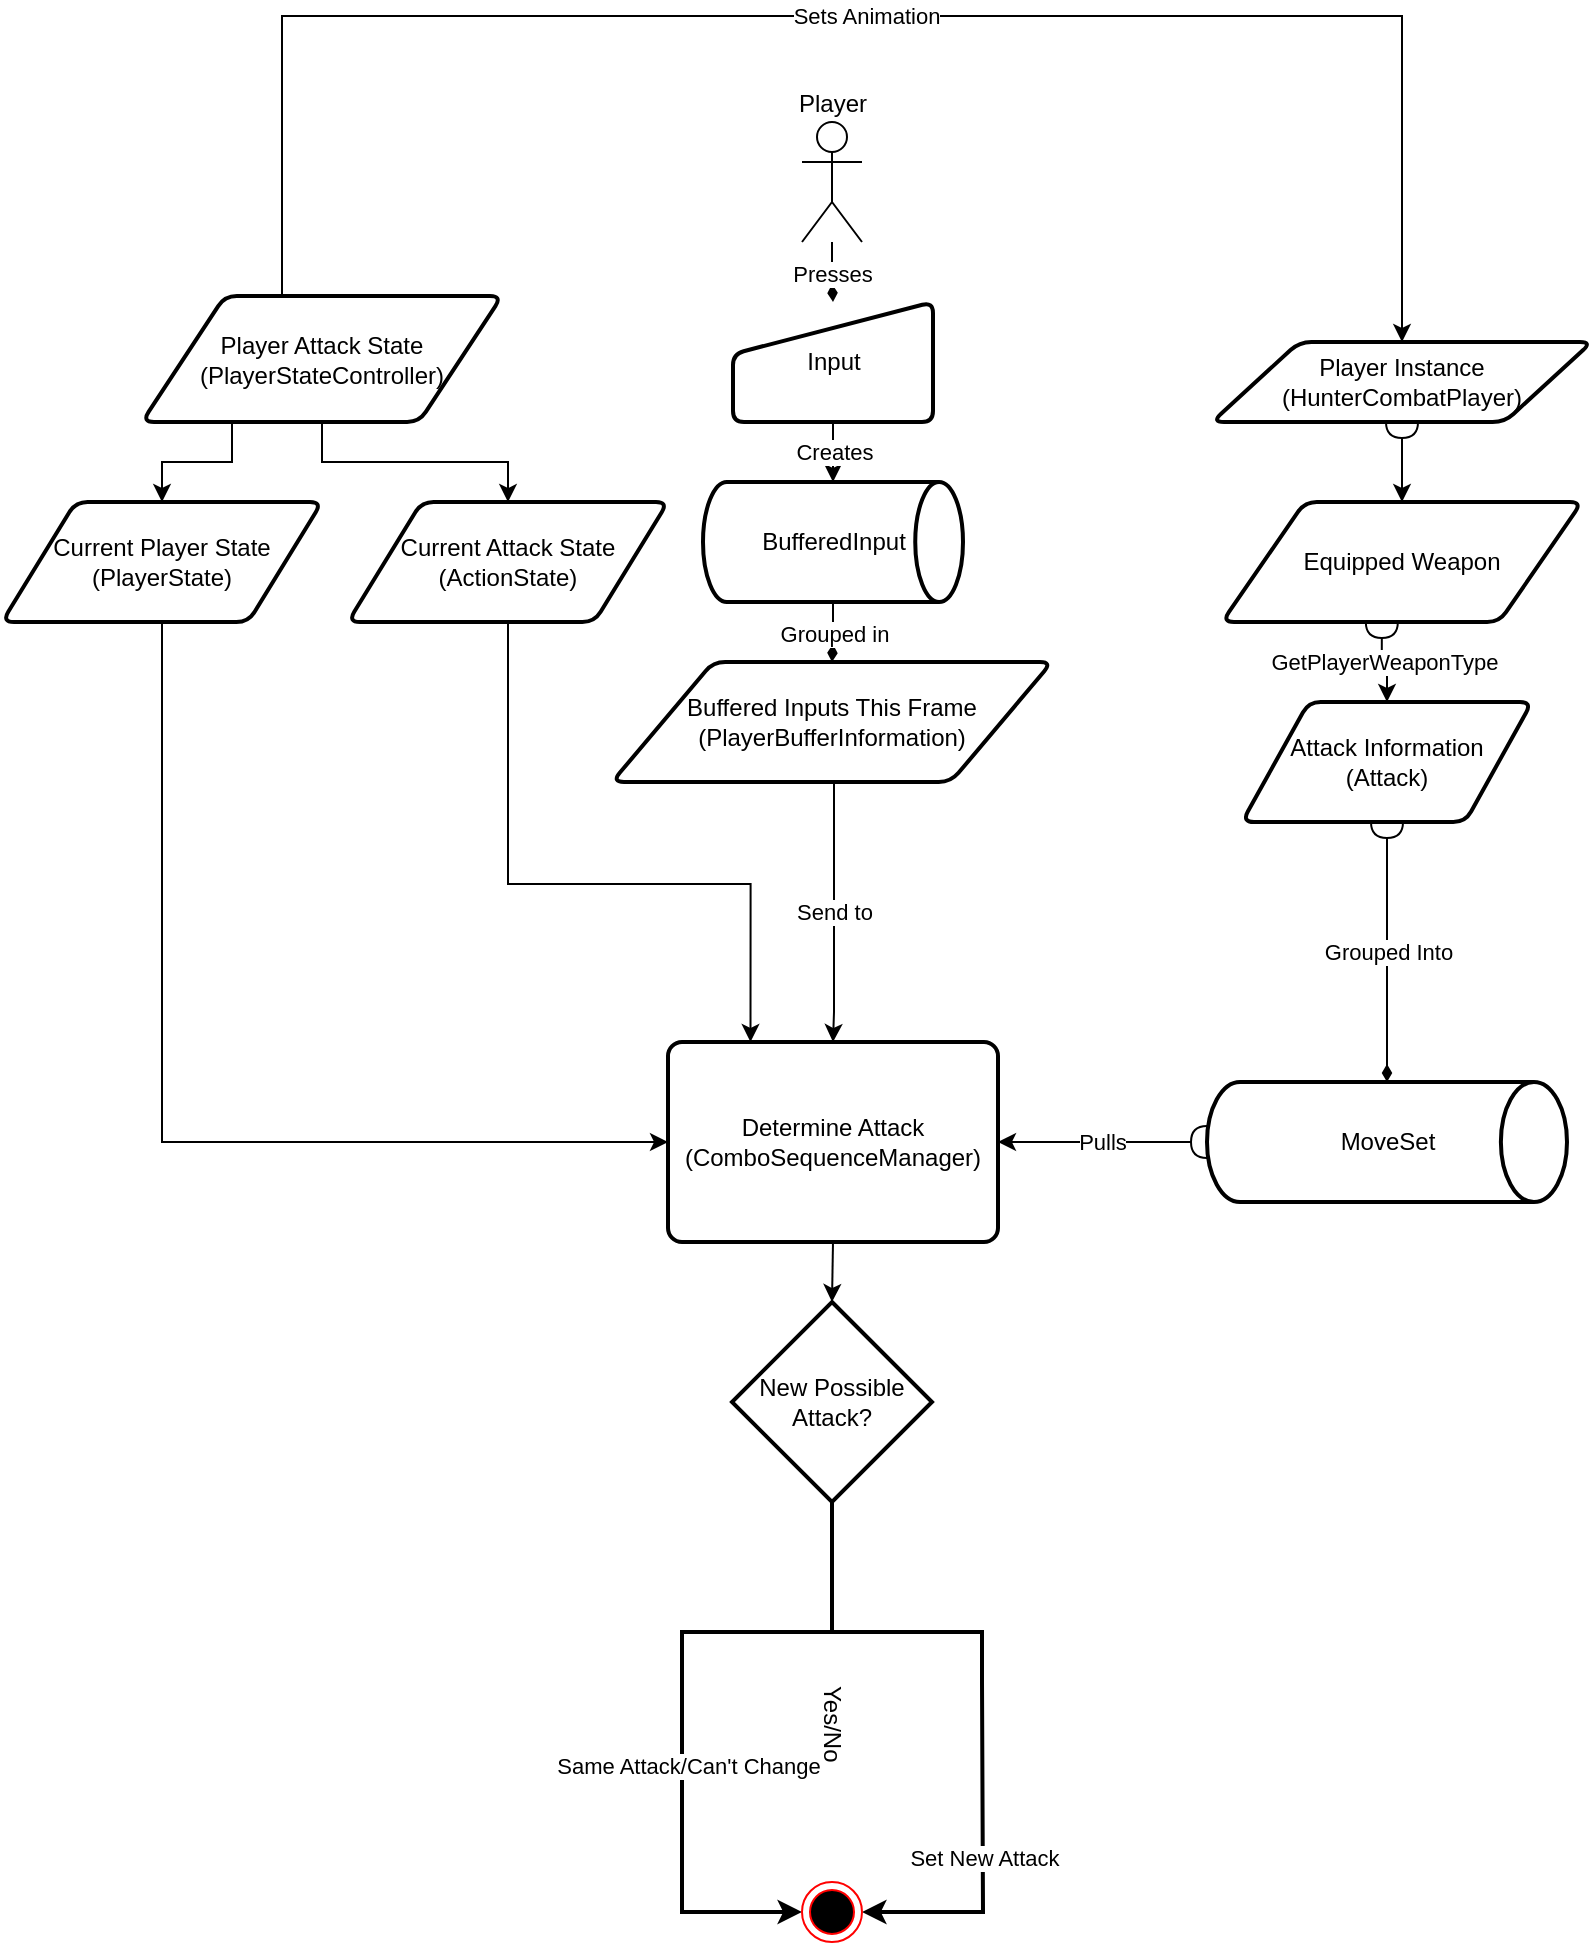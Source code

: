 <mxfile version="14.4.8" type="device"><diagram id="UyXl4t8kCccTHeGMWQIS" name="Page-1"><mxGraphModel dx="1422" dy="766" grid="1" gridSize="10" guides="1" tooltips="1" connect="1" arrows="1" fold="1" page="1" pageScale="1" pageWidth="850" pageHeight="1100" math="0" shadow="0"><root><mxCell id="0"/><mxCell id="1" parent="0"/><mxCell id="UzTUSoBMRouSCwVCAfXn-3" value="Presses" style="edgeStyle=orthogonalEdgeStyle;rounded=0;orthogonalLoop=1;jettySize=auto;html=1;entryX=0.5;entryY=0;entryDx=0;entryDy=0;endArrow=diamondThin;endFill=1;" parent="1" source="UzTUSoBMRouSCwVCAfXn-1" target="UzTUSoBMRouSCwVCAfXn-4" edge="1"><mxGeometry relative="1" as="geometry"><mxPoint x="425" y="323" as="targetPoint"/></mxGeometry></mxCell><mxCell id="UzTUSoBMRouSCwVCAfXn-1" value="Player" style="shape=umlActor;verticalLabelPosition=top;verticalAlign=bottom;html=1;outlineConnect=0;labelPosition=center;align=center;" parent="1" vertex="1"><mxGeometry x="410" y="173" width="30" height="60" as="geometry"/></mxCell><mxCell id="UzTUSoBMRouSCwVCAfXn-12" value="Creates" style="edgeStyle=orthogonalEdgeStyle;rounded=0;orthogonalLoop=1;jettySize=auto;html=1;entryX=0.5;entryY=0;entryDx=0;entryDy=0;" parent="1" source="UzTUSoBMRouSCwVCAfXn-4" target="UzTUSoBMRouSCwVCAfXn-9" edge="1"><mxGeometry relative="1" as="geometry"/></mxCell><mxCell id="UzTUSoBMRouSCwVCAfXn-4" value="Input" style="html=1;strokeWidth=2;shape=manualInput;whiteSpace=wrap;rounded=1;size=26;arcSize=11;" parent="1" vertex="1"><mxGeometry x="375.5" y="263" width="100" height="60" as="geometry"/></mxCell><mxCell id="jiflm_5ppqm-BEZB51xc-7" value="GetPlayerWeaponType" style="edgeStyle=orthogonalEdgeStyle;rounded=0;orthogonalLoop=1;jettySize=auto;html=1;entryX=0.5;entryY=0;entryDx=0;entryDy=0;startArrow=halfCircle;startFill=0;endArrow=classic;endFill=1;exitX=0.444;exitY=1;exitDx=0;exitDy=0;exitPerimeter=0;" parent="1" source="UzTUSoBMRouSCwVCAfXn-5" target="UzTUSoBMRouSCwVCAfXn-18" edge="1"><mxGeometry relative="1" as="geometry"/></mxCell><mxCell id="jiflm_5ppqm-BEZB51xc-8" style="edgeStyle=orthogonalEdgeStyle;rounded=0;orthogonalLoop=1;jettySize=auto;html=1;entryX=0.5;entryY=1;entryDx=0;entryDy=0;startArrow=classic;startFill=1;endArrow=halfCircle;endFill=0;exitX=0.5;exitY=0;exitDx=0;exitDy=0;" parent="1" source="UzTUSoBMRouSCwVCAfXn-5" target="UzTUSoBMRouSCwVCAfXn-20" edge="1"><mxGeometry relative="1" as="geometry"><Array as="points"><mxPoint x="710" y="343"/><mxPoint x="710" y="343"/></Array></mxGeometry></mxCell><mxCell id="UzTUSoBMRouSCwVCAfXn-5" value="Equipped Weapon" style="shape=parallelogram;html=1;strokeWidth=2;perimeter=parallelogramPerimeter;whiteSpace=wrap;rounded=1;arcSize=12;size=0.23;" parent="1" vertex="1"><mxGeometry x="620" y="363" width="180" height="60" as="geometry"/></mxCell><mxCell id="jiflm_5ppqm-BEZB51xc-10" value="Pulls" style="edgeStyle=orthogonalEdgeStyle;rounded=0;orthogonalLoop=1;jettySize=auto;html=1;entryX=1;entryY=0.5;entryDx=0;entryDy=0;startArrow=halfCircle;startFill=0;endArrow=classic;endFill=1;" parent="1" source="UzTUSoBMRouSCwVCAfXn-7" target="UzTUSoBMRouSCwVCAfXn-10" edge="1"><mxGeometry relative="1" as="geometry"/></mxCell><mxCell id="UzTUSoBMRouSCwVCAfXn-7" value="MoveSet" style="strokeWidth=2;html=1;shape=mxgraph.flowchart.direct_data;whiteSpace=wrap;" parent="1" vertex="1"><mxGeometry x="612.5" y="653" width="180" height="60" as="geometry"/></mxCell><mxCell id="UzTUSoBMRouSCwVCAfXn-16" value="Grouped in" style="edgeStyle=orthogonalEdgeStyle;rounded=0;orthogonalLoop=1;jettySize=auto;html=1;entryX=0.5;entryY=0;entryDx=0;entryDy=0;endArrow=diamondThin;endFill=1;" parent="1" source="UzTUSoBMRouSCwVCAfXn-9" target="UzTUSoBMRouSCwVCAfXn-15" edge="1"><mxGeometry relative="1" as="geometry"/></mxCell><mxCell id="UzTUSoBMRouSCwVCAfXn-9" value="BufferedInput" style="strokeWidth=2;html=1;shape=mxgraph.flowchart.direct_data;whiteSpace=wrap;fontFamily=Helvetica;fontSize=12;fontColor=#000000;align=center;strokeColor=#000000;fillColor=#ffffff;" parent="1" vertex="1"><mxGeometry x="360.5" y="353" width="130" height="60" as="geometry"/></mxCell><mxCell id="jiflm_5ppqm-BEZB51xc-11" style="edgeStyle=orthogonalEdgeStyle;rounded=0;orthogonalLoop=1;jettySize=auto;html=1;exitX=0.5;exitY=1;exitDx=0;exitDy=0;entryX=0.5;entryY=0;entryDx=0;entryDy=0;entryPerimeter=0;startArrow=none;startFill=0;endArrow=classic;endFill=1;" parent="1" source="UzTUSoBMRouSCwVCAfXn-10" target="N3lS1sZ4nOtNhwNfVB4f-3" edge="1"><mxGeometry relative="1" as="geometry"><mxPoint x="425" y="763" as="targetPoint"/></mxGeometry></mxCell><mxCell id="UzTUSoBMRouSCwVCAfXn-10" value="Determine Attack&lt;br&gt;(ComboSequenceManager)" style="rounded=1;whiteSpace=wrap;html=1;absoluteArcSize=1;arcSize=14;strokeWidth=2;" parent="1" vertex="1"><mxGeometry x="343" y="633" width="165" height="100" as="geometry"/></mxCell><mxCell id="AIsfiOefqGt4_-FBd95e-9" value="Sets Animation" style="edgeStyle=orthogonalEdgeStyle;rounded=0;orthogonalLoop=1;jettySize=auto;html=1;endArrow=classic;endFill=1;strokeWidth=1;entryX=0.5;entryY=0;entryDx=0;entryDy=0;" parent="1" source="UzTUSoBMRouSCwVCAfXn-14" target="UzTUSoBMRouSCwVCAfXn-20" edge="1"><mxGeometry relative="1" as="geometry"><mxPoint x="170" y="70" as="targetPoint"/><Array as="points"><mxPoint x="150" y="120"/><mxPoint x="710" y="120"/></Array></mxGeometry></mxCell><mxCell id="AIsfiOefqGt4_-FBd95e-11" style="edgeStyle=orthogonalEdgeStyle;rounded=0;orthogonalLoop=1;jettySize=auto;html=1;entryX=0.5;entryY=0;entryDx=0;entryDy=0;endArrow=classic;endFill=1;strokeWidth=1;exitX=0.25;exitY=1;exitDx=0;exitDy=0;" parent="1" source="UzTUSoBMRouSCwVCAfXn-14" target="AIsfiOefqGt4_-FBd95e-2" edge="1"><mxGeometry relative="1" as="geometry"/></mxCell><mxCell id="AIsfiOefqGt4_-FBd95e-15" style="edgeStyle=orthogonalEdgeStyle;rounded=0;orthogonalLoop=1;jettySize=auto;html=1;entryX=0.5;entryY=0;entryDx=0;entryDy=0;startArrow=none;startFill=0;endArrow=classic;endFill=1;strokeWidth=1;" parent="1" source="UzTUSoBMRouSCwVCAfXn-14" target="jiflm_5ppqm-BEZB51xc-26" edge="1"><mxGeometry relative="1" as="geometry"/></mxCell><mxCell id="UzTUSoBMRouSCwVCAfXn-14" value="Player Attack State&lt;br&gt;(PlayerStateController)" style="shape=parallelogram;html=1;strokeWidth=2;perimeter=parallelogramPerimeter;whiteSpace=wrap;rounded=1;arcSize=12;size=0.23;" parent="1" vertex="1"><mxGeometry x="80" y="260" width="180" height="63" as="geometry"/></mxCell><mxCell id="UzTUSoBMRouSCwVCAfXn-15" value="Buffered Inputs This Frame&lt;br&gt;(PlayerBufferInformation)" style="shape=parallelogram;html=1;strokeWidth=2;perimeter=parallelogramPerimeter;whiteSpace=wrap;rounded=1;arcSize=12;size=0.23;" parent="1" vertex="1"><mxGeometry x="315" y="443" width="220" height="60" as="geometry"/></mxCell><mxCell id="jiflm_5ppqm-BEZB51xc-6" value="Grouped Into" style="edgeStyle=orthogonalEdgeStyle;rounded=0;orthogonalLoop=1;jettySize=auto;html=1;entryX=0.5;entryY=0;entryDx=0;entryDy=0;entryPerimeter=0;startArrow=halfCircle;startFill=0;endArrow=diamondThin;endFill=1;exitX=0.5;exitY=1;exitDx=0;exitDy=0;" parent="1" source="UzTUSoBMRouSCwVCAfXn-18" target="UzTUSoBMRouSCwVCAfXn-7" edge="1"><mxGeometry relative="1" as="geometry"/></mxCell><mxCell id="UzTUSoBMRouSCwVCAfXn-18" value="Attack Information&lt;br&gt;(Attack)" style="shape=parallelogram;html=1;strokeWidth=2;perimeter=parallelogramPerimeter;whiteSpace=wrap;rounded=1;arcSize=12;size=0.23;" parent="1" vertex="1"><mxGeometry x="630" y="463" width="145" height="60" as="geometry"/></mxCell><mxCell id="UzTUSoBMRouSCwVCAfXn-20" value="Player Instance&lt;br&gt;(HunterCombatPlayer)" style="shape=parallelogram;html=1;strokeWidth=2;perimeter=parallelogramPerimeter;whiteSpace=wrap;rounded=1;arcSize=12;size=0.23;" parent="1" vertex="1"><mxGeometry x="615" y="283" width="190" height="40" as="geometry"/></mxCell><mxCell id="AIsfiOefqGt4_-FBd95e-6" style="edgeStyle=orthogonalEdgeStyle;rounded=0;orthogonalLoop=1;jettySize=auto;html=1;entryX=0;entryY=0.5;entryDx=0;entryDy=0;entryPerimeter=0;strokeWidth=2;endArrow=none;endFill=0;" parent="1" source="N3lS1sZ4nOtNhwNfVB4f-3" target="N3lS1sZ4nOtNhwNfVB4f-4" edge="1"><mxGeometry relative="1" as="geometry"/></mxCell><mxCell id="N3lS1sZ4nOtNhwNfVB4f-3" value="New Possible Attack?" style="strokeWidth=2;html=1;shape=mxgraph.flowchart.decision;whiteSpace=wrap;" parent="1" vertex="1"><mxGeometry x="375" y="763" width="100" height="100" as="geometry"/></mxCell><mxCell id="N3lS1sZ4nOtNhwNfVB4f-7" style="edgeStyle=orthogonalEdgeStyle;rounded=0;orthogonalLoop=1;jettySize=auto;html=1;endArrow=classic;endFill=1;strokeWidth=2;exitX=1;exitY=1;exitDx=0;exitDy=0;exitPerimeter=0;entryX=0;entryY=0.5;entryDx=0;entryDy=0;" parent="1" source="N3lS1sZ4nOtNhwNfVB4f-4" target="jiflm_5ppqm-BEZB51xc-20" edge="1"><mxGeometry relative="1" as="geometry"><mxPoint x="402.5" y="953" as="targetPoint"/><Array as="points"><mxPoint x="350.5" y="1068"/></Array><mxPoint x="462.5" y="853" as="sourcePoint"/></mxGeometry></mxCell><mxCell id="EFBXGxDNkhkpZVRvokWI-5" value="Same Attack/Can't Change" style="edgeLabel;html=1;align=center;verticalAlign=middle;resizable=0;points=[];" parent="N3lS1sZ4nOtNhwNfVB4f-7" vertex="1" connectable="0"><mxGeometry x="-0.835" y="3" relative="1" as="geometry"><mxPoint y="27" as="offset"/></mxGeometry></mxCell><mxCell id="jiflm_5ppqm-BEZB51xc-24" value="Set New Attack" style="edgeStyle=orthogonalEdgeStyle;rounded=0;orthogonalLoop=1;jettySize=auto;html=1;exitX=1;exitY=0;exitDx=0;exitDy=0;exitPerimeter=0;startArrow=none;startFill=0;endArrow=classic;endFill=1;strokeWidth=2;entryX=1;entryY=0.5;entryDx=0;entryDy=0;" parent="1" source="N3lS1sZ4nOtNhwNfVB4f-4" target="jiflm_5ppqm-BEZB51xc-20" edge="1"><mxGeometry relative="1" as="geometry"><mxPoint x="480.5" y="1143" as="targetPoint"/><Array as="points"><mxPoint x="500.5" y="953"/><mxPoint x="500.5" y="1198"/></Array></mxGeometry></mxCell><mxCell id="N3lS1sZ4nOtNhwNfVB4f-4" value="Yes/No" style="strokeWidth=2;html=1;shape=mxgraph.flowchart.annotation_2;align=left;labelPosition=right;pointerEvents=1;rotation=90;" parent="1" vertex="1"><mxGeometry x="400" y="853" width="50" height="150" as="geometry"/></mxCell><mxCell id="jiflm_5ppqm-BEZB51xc-4" value="Send to" style="edgeStyle=orthogonalEdgeStyle;rounded=0;orthogonalLoop=1;jettySize=auto;html=1;entryX=0.5;entryY=0;entryDx=0;entryDy=0;exitX=0.5;exitY=1;exitDx=0;exitDy=0;" parent="1" source="UzTUSoBMRouSCwVCAfXn-15" target="UzTUSoBMRouSCwVCAfXn-10" edge="1"><mxGeometry relative="1" as="geometry"><Array as="points"><mxPoint x="426" y="503"/><mxPoint x="426" y="618"/></Array><mxPoint x="426" y="603" as="sourcePoint"/></mxGeometry></mxCell><mxCell id="jiflm_5ppqm-BEZB51xc-20" value="" style="ellipse;html=1;shape=endState;fillColor=#000000;strokeColor=#ff0000;" parent="1" vertex="1"><mxGeometry x="410" y="1053" width="30" height="30" as="geometry"/></mxCell><mxCell id="AIsfiOefqGt4_-FBd95e-17" style="edgeStyle=orthogonalEdgeStyle;rounded=0;orthogonalLoop=1;jettySize=auto;html=1;entryX=0.25;entryY=0;entryDx=0;entryDy=0;startArrow=none;startFill=0;endArrow=classic;endFill=1;strokeWidth=1;" parent="1" source="jiflm_5ppqm-BEZB51xc-26" target="UzTUSoBMRouSCwVCAfXn-10" edge="1"><mxGeometry relative="1" as="geometry"><Array as="points"><mxPoint x="263" y="554"/><mxPoint x="384" y="554"/></Array></mxGeometry></mxCell><mxCell id="jiflm_5ppqm-BEZB51xc-26" value="Current Attack State&lt;br&gt;(ActionState)" style="shape=parallelogram;html=1;strokeWidth=2;perimeter=parallelogramPerimeter;whiteSpace=wrap;rounded=1;arcSize=12;size=0.23;" parent="1" vertex="1"><mxGeometry x="183" y="363" width="160" height="60" as="geometry"/></mxCell><mxCell id="AIsfiOefqGt4_-FBd95e-16" style="edgeStyle=orthogonalEdgeStyle;rounded=0;orthogonalLoop=1;jettySize=auto;html=1;startArrow=none;startFill=0;endArrow=classic;endFill=1;strokeWidth=1;entryX=0;entryY=0.5;entryDx=0;entryDy=0;" parent="1" source="AIsfiOefqGt4_-FBd95e-2" target="UzTUSoBMRouSCwVCAfXn-10" edge="1"><mxGeometry relative="1" as="geometry"><mxPoint x="90" y="580" as="targetPoint"/><Array as="points"><mxPoint x="90" y="683"/></Array></mxGeometry></mxCell><mxCell id="AIsfiOefqGt4_-FBd95e-2" value="Current Player State&lt;br&gt;(PlayerState)" style="shape=parallelogram;html=1;strokeWidth=2;perimeter=parallelogramPerimeter;whiteSpace=wrap;rounded=1;arcSize=12;size=0.23;" parent="1" vertex="1"><mxGeometry x="10" y="363" width="160" height="60" as="geometry"/></mxCell></root></mxGraphModel></diagram></mxfile>
